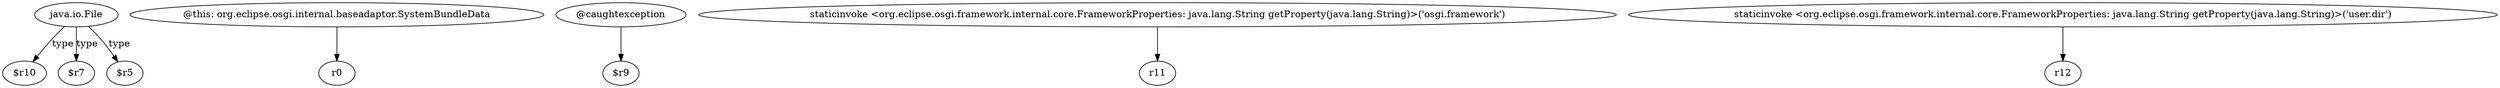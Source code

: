 digraph g {
0[label="java.io.File"]
1[label="$r10"]
0->1[label="type"]
2[label="@this: org.eclipse.osgi.internal.baseadaptor.SystemBundleData"]
3[label="r0"]
2->3[label=""]
4[label="$r7"]
0->4[label="type"]
5[label="$r5"]
0->5[label="type"]
6[label="@caughtexception"]
7[label="$r9"]
6->7[label=""]
8[label="staticinvoke <org.eclipse.osgi.framework.internal.core.FrameworkProperties: java.lang.String getProperty(java.lang.String)>('osgi.framework')"]
9[label="r11"]
8->9[label=""]
10[label="staticinvoke <org.eclipse.osgi.framework.internal.core.FrameworkProperties: java.lang.String getProperty(java.lang.String)>('user.dir')"]
11[label="r12"]
10->11[label=""]
}